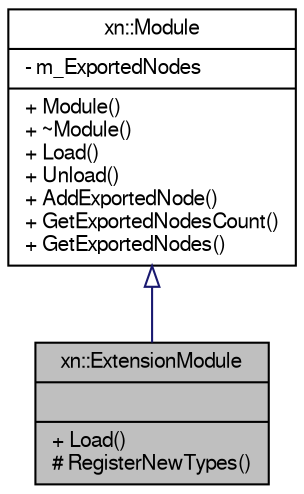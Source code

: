 digraph G
{
  edge [fontname="FreeSans",fontsize="10",labelfontname="FreeSans",labelfontsize="10"];
  node [fontname="FreeSans",fontsize="10",shape=record];
  Node1 [label="{xn::ExtensionModule\n||+ Load()\l# RegisterNewTypes()\l}",height=0.2,width=0.4,color="black", fillcolor="grey75", style="filled" fontcolor="black"];
  Node2 -> Node1 [dir=back,color="midnightblue",fontsize="10",style="solid",arrowtail="empty",fontname="FreeSans"];
  Node2 [label="{xn::Module\n|- m_ExportedNodes\l|+ Module()\l+ ~Module()\l+ Load()\l+ Unload()\l+ AddExportedNode()\l+ GetExportedNodesCount()\l+ GetExportedNodes()\l}",height=0.2,width=0.4,color="black", fillcolor="white", style="filled",URL="$classxn_1_1_module.html"];
}
